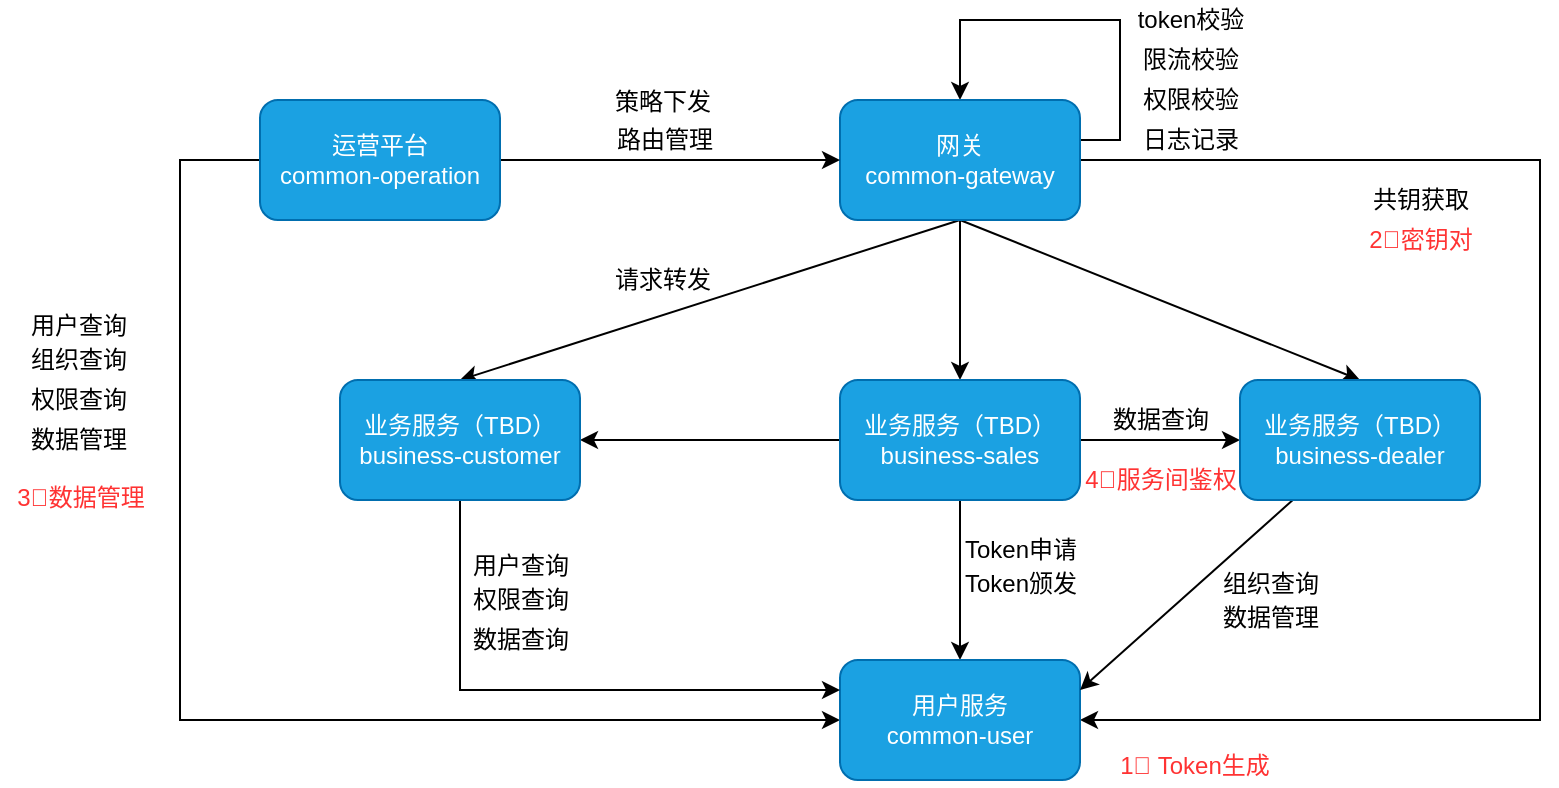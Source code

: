 <mxfile version="12.9.11" type="github"><diagram id="C5RBs43oDa-KdzZeNtuy" name="Page-1"><mxGraphModel dx="1398" dy="663" grid="0" gridSize="10" guides="1" tooltips="1" connect="1" arrows="1" fold="1" page="0" pageScale="1" pageWidth="827" pageHeight="1169" math="0" shadow="0"><root><mxCell id="WIyWlLk6GJQsqaUBKTNV-0"/><mxCell id="WIyWlLk6GJQsqaUBKTNV-1" parent="WIyWlLk6GJQsqaUBKTNV-0"/><mxCell id="v-lYcD13ATG6zVw5KtQD-14" style="edgeStyle=orthogonalEdgeStyle;rounded=0;orthogonalLoop=1;jettySize=auto;html=1;exitX=1;exitY=0.5;exitDx=0;exitDy=0;" edge="1" parent="WIyWlLk6GJQsqaUBKTNV-1" source="v-lYcD13ATG6zVw5KtQD-0" target="v-lYcD13ATG6zVw5KtQD-0"><mxGeometry relative="1" as="geometry"><mxPoint x="496" y="120" as="targetPoint"/><Array as="points"><mxPoint x="556" y="220"/><mxPoint x="576" y="220"/><mxPoint x="576" y="160"/><mxPoint x="496" y="160"/></Array></mxGeometry></mxCell><mxCell id="v-lYcD13ATG6zVw5KtQD-33" style="rounded=0;orthogonalLoop=1;jettySize=auto;html=1;exitX=0.5;exitY=1;exitDx=0;exitDy=0;entryX=0.5;entryY=0;entryDx=0;entryDy=0;" edge="1" parent="WIyWlLk6GJQsqaUBKTNV-1" source="v-lYcD13ATG6zVw5KtQD-0" target="v-lYcD13ATG6zVw5KtQD-6"><mxGeometry relative="1" as="geometry"/></mxCell><mxCell id="v-lYcD13ATG6zVw5KtQD-35" style="edgeStyle=none;rounded=0;orthogonalLoop=1;jettySize=auto;html=1;entryX=0.5;entryY=0;entryDx=0;entryDy=0;" edge="1" parent="WIyWlLk6GJQsqaUBKTNV-1" source="v-lYcD13ATG6zVw5KtQD-0" target="v-lYcD13ATG6zVw5KtQD-2"><mxGeometry relative="1" as="geometry"/></mxCell><mxCell id="v-lYcD13ATG6zVw5KtQD-36" style="edgeStyle=none;rounded=0;orthogonalLoop=1;jettySize=auto;html=1;exitX=0.5;exitY=1;exitDx=0;exitDy=0;entryX=0.5;entryY=0;entryDx=0;entryDy=0;" edge="1" parent="WIyWlLk6GJQsqaUBKTNV-1" source="v-lYcD13ATG6zVw5KtQD-0" target="v-lYcD13ATG6zVw5KtQD-3"><mxGeometry relative="1" as="geometry"/></mxCell><mxCell id="v-lYcD13ATG6zVw5KtQD-37" style="edgeStyle=orthogonalEdgeStyle;rounded=0;orthogonalLoop=1;jettySize=auto;html=1;entryX=1;entryY=0.5;entryDx=0;entryDy=0;" edge="1" parent="WIyWlLk6GJQsqaUBKTNV-1" source="v-lYcD13ATG6zVw5KtQD-0" target="v-lYcD13ATG6zVw5KtQD-8"><mxGeometry relative="1" as="geometry"><mxPoint x="786" y="520" as="targetPoint"/><Array as="points"><mxPoint x="786" y="230"/><mxPoint x="786" y="510"/></Array></mxGeometry></mxCell><mxCell id="v-lYcD13ATG6zVw5KtQD-0" value="网关&lt;br&gt;common-gateway" style="rounded=1;whiteSpace=wrap;html=1;fillColor=#1ba1e2;strokeColor=#006EAF;fontColor=#ffffff;" vertex="1" parent="WIyWlLk6GJQsqaUBKTNV-1"><mxGeometry x="436" y="200" width="120" height="60" as="geometry"/></mxCell><mxCell id="v-lYcD13ATG6zVw5KtQD-19" style="edgeStyle=orthogonalEdgeStyle;rounded=0;orthogonalLoop=1;jettySize=auto;html=1;entryX=0;entryY=0.5;entryDx=0;entryDy=0;" edge="1" parent="WIyWlLk6GJQsqaUBKTNV-1" source="v-lYcD13ATG6zVw5KtQD-10" target="v-lYcD13ATG6zVw5KtQD-0"><mxGeometry relative="1" as="geometry"/></mxCell><mxCell id="v-lYcD13ATG6zVw5KtQD-25" style="edgeStyle=orthogonalEdgeStyle;rounded=0;orthogonalLoop=1;jettySize=auto;html=1;entryX=0;entryY=0.5;entryDx=0;entryDy=0;" edge="1" parent="WIyWlLk6GJQsqaUBKTNV-1" source="v-lYcD13ATG6zVw5KtQD-10" target="v-lYcD13ATG6zVw5KtQD-8"><mxGeometry relative="1" as="geometry"><mxPoint x="76" y="630" as="targetPoint"/><Array as="points"><mxPoint x="106" y="230"/><mxPoint x="106" y="510"/></Array></mxGeometry></mxCell><mxCell id="v-lYcD13ATG6zVw5KtQD-10" value="运营平台&lt;br&gt;common-operation" style="rounded=1;whiteSpace=wrap;html=1;fillColor=#1ba1e2;strokeColor=#006EAF;fontColor=#ffffff;" vertex="1" parent="WIyWlLk6GJQsqaUBKTNV-1"><mxGeometry x="146" y="200" width="120" height="60" as="geometry"/></mxCell><mxCell id="v-lYcD13ATG6zVw5KtQD-4" value="" style="edgeStyle=orthogonalEdgeStyle;rounded=0;orthogonalLoop=1;jettySize=auto;html=1;" edge="1" parent="WIyWlLk6GJQsqaUBKTNV-1" source="v-lYcD13ATG6zVw5KtQD-2" target="v-lYcD13ATG6zVw5KtQD-3"><mxGeometry relative="1" as="geometry"/></mxCell><mxCell id="v-lYcD13ATG6zVw5KtQD-7" value="" style="edgeStyle=orthogonalEdgeStyle;rounded=0;orthogonalLoop=1;jettySize=auto;html=1;" edge="1" parent="WIyWlLk6GJQsqaUBKTNV-1" source="v-lYcD13ATG6zVw5KtQD-2" target="v-lYcD13ATG6zVw5KtQD-6"><mxGeometry relative="1" as="geometry"/></mxCell><mxCell id="v-lYcD13ATG6zVw5KtQD-9" value="" style="edgeStyle=orthogonalEdgeStyle;rounded=0;orthogonalLoop=1;jettySize=auto;html=1;" edge="1" parent="WIyWlLk6GJQsqaUBKTNV-1" source="v-lYcD13ATG6zVw5KtQD-2" target="v-lYcD13ATG6zVw5KtQD-8"><mxGeometry relative="1" as="geometry"/></mxCell><mxCell id="v-lYcD13ATG6zVw5KtQD-2" value="业务服务（TBD）&lt;br&gt;business-sales" style="rounded=1;whiteSpace=wrap;html=1;fillColor=#1ba1e2;strokeColor=#006EAF;fontColor=#ffffff;" vertex="1" parent="WIyWlLk6GJQsqaUBKTNV-1"><mxGeometry x="436" y="340" width="120" height="60" as="geometry"/></mxCell><mxCell id="v-lYcD13ATG6zVw5KtQD-8" value="用户服务&lt;br&gt;common-user" style="rounded=1;whiteSpace=wrap;html=1;fillColor=#1ba1e2;strokeColor=#006EAF;fontColor=#ffffff;" vertex="1" parent="WIyWlLk6GJQsqaUBKTNV-1"><mxGeometry x="436" y="480" width="120" height="60" as="geometry"/></mxCell><mxCell id="v-lYcD13ATG6zVw5KtQD-49" style="edgeStyle=orthogonalEdgeStyle;rounded=0;orthogonalLoop=1;jettySize=auto;html=1;entryX=0;entryY=0.25;entryDx=0;entryDy=0;fontColor=#FF3333;" edge="1" parent="WIyWlLk6GJQsqaUBKTNV-1" source="v-lYcD13ATG6zVw5KtQD-6" target="v-lYcD13ATG6zVw5KtQD-8"><mxGeometry relative="1" as="geometry"><Array as="points"><mxPoint x="246" y="495"/></Array></mxGeometry></mxCell><mxCell id="v-lYcD13ATG6zVw5KtQD-6" value="业务服务（TBD）&lt;br&gt;business-customer" style="rounded=1;whiteSpace=wrap;html=1;fillColor=#1ba1e2;strokeColor=#006EAF;fontColor=#ffffff;" vertex="1" parent="WIyWlLk6GJQsqaUBKTNV-1"><mxGeometry x="186" y="340" width="120" height="60" as="geometry"/></mxCell><mxCell id="v-lYcD13ATG6zVw5KtQD-53" style="edgeStyle=none;rounded=0;orthogonalLoop=1;jettySize=auto;html=1;entryX=1;entryY=0.25;entryDx=0;entryDy=0;fontColor=#FF3333;" edge="1" parent="WIyWlLk6GJQsqaUBKTNV-1" source="v-lYcD13ATG6zVw5KtQD-3" target="v-lYcD13ATG6zVw5KtQD-8"><mxGeometry relative="1" as="geometry"/></mxCell><mxCell id="v-lYcD13ATG6zVw5KtQD-3" value="业务服务（TBD）&lt;br&gt;business-dealer" style="rounded=1;whiteSpace=wrap;html=1;fillColor=#1ba1e2;strokeColor=#006EAF;fontColor=#ffffff;" vertex="1" parent="WIyWlLk6GJQsqaUBKTNV-1"><mxGeometry x="636" y="340" width="120" height="60" as="geometry"/></mxCell><mxCell id="v-lYcD13ATG6zVw5KtQD-15" value="token校验" style="text;html=1;align=center;verticalAlign=middle;resizable=0;points=[];autosize=1;" vertex="1" parent="WIyWlLk6GJQsqaUBKTNV-1"><mxGeometry x="576" y="150" width="70" height="20" as="geometry"/></mxCell><mxCell id="v-lYcD13ATG6zVw5KtQD-16" value="限流校验" style="text;html=1;align=center;verticalAlign=middle;resizable=0;points=[];autosize=1;" vertex="1" parent="WIyWlLk6GJQsqaUBKTNV-1"><mxGeometry x="581" y="170" width="60" height="20" as="geometry"/></mxCell><mxCell id="v-lYcD13ATG6zVw5KtQD-17" value="权限校验" style="text;html=1;align=center;verticalAlign=middle;resizable=0;points=[];autosize=1;" vertex="1" parent="WIyWlLk6GJQsqaUBKTNV-1"><mxGeometry x="581" y="190" width="60" height="20" as="geometry"/></mxCell><mxCell id="v-lYcD13ATG6zVw5KtQD-18" value="日志记录" style="text;html=1;align=center;verticalAlign=middle;resizable=0;points=[];autosize=1;" vertex="1" parent="WIyWlLk6GJQsqaUBKTNV-1"><mxGeometry x="581" y="210" width="60" height="20" as="geometry"/></mxCell><mxCell id="v-lYcD13ATG6zVw5KtQD-22" value="策略下发" style="text;html=1;align=center;verticalAlign=middle;resizable=0;points=[];autosize=1;" vertex="1" parent="WIyWlLk6GJQsqaUBKTNV-1"><mxGeometry x="317.01" y="191" width="60" height="20" as="geometry"/></mxCell><mxCell id="v-lYcD13ATG6zVw5KtQD-23" value="路由管理" style="text;html=1;align=center;verticalAlign=middle;resizable=0;points=[];autosize=1;" vertex="1" parent="WIyWlLk6GJQsqaUBKTNV-1"><mxGeometry x="318.01" y="210" width="60" height="20" as="geometry"/></mxCell><mxCell id="v-lYcD13ATG6zVw5KtQD-26" value="用户查询" style="text;html=1;align=center;verticalAlign=middle;resizable=0;points=[];autosize=1;" vertex="1" parent="WIyWlLk6GJQsqaUBKTNV-1"><mxGeometry x="25" y="303" width="60" height="20" as="geometry"/></mxCell><mxCell id="v-lYcD13ATG6zVw5KtQD-29" value="组织查询" style="text;html=1;align=center;verticalAlign=middle;resizable=0;points=[];autosize=1;" vertex="1" parent="WIyWlLk6GJQsqaUBKTNV-1"><mxGeometry x="25" y="320" width="60" height="20" as="geometry"/></mxCell><mxCell id="v-lYcD13ATG6zVw5KtQD-30" value="权限查询" style="text;html=1;align=center;verticalAlign=middle;resizable=0;points=[];autosize=1;" vertex="1" parent="WIyWlLk6GJQsqaUBKTNV-1"><mxGeometry x="25" y="340" width="60" height="20" as="geometry"/></mxCell><mxCell id="v-lYcD13ATG6zVw5KtQD-31" value="数据管理" style="text;html=1;align=center;verticalAlign=middle;resizable=0;points=[];autosize=1;" vertex="1" parent="WIyWlLk6GJQsqaUBKTNV-1"><mxGeometry x="25" y="360" width="60" height="20" as="geometry"/></mxCell><mxCell id="v-lYcD13ATG6zVw5KtQD-38" value="1⃣️ Token生成" style="text;html=1;align=center;verticalAlign=middle;resizable=0;points=[];autosize=1;fontColor=#FF3333;" vertex="1" parent="WIyWlLk6GJQsqaUBKTNV-1"><mxGeometry x="568" y="523" width="90" height="20" as="geometry"/></mxCell><mxCell id="v-lYcD13ATG6zVw5KtQD-39" value="2⃣️密钥对" style="text;html=1;align=center;verticalAlign=middle;resizable=0;points=[];autosize=1;fontColor=#FF3333;" vertex="1" parent="WIyWlLk6GJQsqaUBKTNV-1"><mxGeometry x="696" y="260" width="60" height="20" as="geometry"/></mxCell><mxCell id="v-lYcD13ATG6zVw5KtQD-40" value="&lt;font color=&quot;#000000&quot;&gt;共钥获取&lt;/font&gt;" style="text;html=1;align=center;verticalAlign=middle;resizable=0;points=[];autosize=1;fontColor=#FF3333;" vertex="1" parent="WIyWlLk6GJQsqaUBKTNV-1"><mxGeometry x="696" y="240" width="60" height="20" as="geometry"/></mxCell><mxCell id="v-lYcD13ATG6zVw5KtQD-43" value="3⃣️数据管理" style="text;html=1;align=center;verticalAlign=middle;resizable=0;points=[];autosize=1;fontColor=#FF3333;" vertex="1" parent="WIyWlLk6GJQsqaUBKTNV-1"><mxGeometry x="16" y="389" width="80" height="20" as="geometry"/></mxCell><mxCell id="v-lYcD13ATG6zVw5KtQD-44" value="4⃣️服务间鉴权" style="text;html=1;align=center;verticalAlign=middle;resizable=0;points=[];autosize=1;fontColor=#FF3333;" vertex="1" parent="WIyWlLk6GJQsqaUBKTNV-1"><mxGeometry x="551" y="380" width="90" height="20" as="geometry"/></mxCell><mxCell id="v-lYcD13ATG6zVw5KtQD-47" value="&lt;font color=&quot;#000000&quot;&gt;数据查询&lt;/font&gt;" style="text;html=1;align=center;verticalAlign=middle;resizable=0;points=[];autosize=1;fontColor=#FF3333;" vertex="1" parent="WIyWlLk6GJQsqaUBKTNV-1"><mxGeometry x="566" y="350" width="60" height="20" as="geometry"/></mxCell><mxCell id="v-lYcD13ATG6zVw5KtQD-48" value="&lt;font color=&quot;#000000&quot;&gt;请求转发&lt;/font&gt;" style="text;html=1;align=center;verticalAlign=middle;resizable=0;points=[];autosize=1;fontColor=#FF3333;" vertex="1" parent="WIyWlLk6GJQsqaUBKTNV-1"><mxGeometry x="317.01" y="280" width="60" height="20" as="geometry"/></mxCell><mxCell id="v-lYcD13ATG6zVw5KtQD-50" value="用户查询" style="text;html=1;align=center;verticalAlign=middle;resizable=0;points=[];autosize=1;" vertex="1" parent="WIyWlLk6GJQsqaUBKTNV-1"><mxGeometry x="246" y="423" width="60" height="20" as="geometry"/></mxCell><mxCell id="v-lYcD13ATG6zVw5KtQD-51" value="权限查询" style="text;html=1;align=center;verticalAlign=middle;resizable=0;points=[];autosize=1;" vertex="1" parent="WIyWlLk6GJQsqaUBKTNV-1"><mxGeometry x="246" y="440" width="60" height="20" as="geometry"/></mxCell><mxCell id="v-lYcD13ATG6zVw5KtQD-52" value="数据查询" style="text;html=1;align=center;verticalAlign=middle;resizable=0;points=[];autosize=1;" vertex="1" parent="WIyWlLk6GJQsqaUBKTNV-1"><mxGeometry x="246" y="460" width="60" height="20" as="geometry"/></mxCell><mxCell id="v-lYcD13ATG6zVw5KtQD-54" value="Token申请" style="text;html=1;align=center;verticalAlign=middle;resizable=0;points=[];autosize=1;" vertex="1" parent="WIyWlLk6GJQsqaUBKTNV-1"><mxGeometry x="491" y="414.5" width="70" height="20" as="geometry"/></mxCell><mxCell id="v-lYcD13ATG6zVw5KtQD-55" value="Token颁发" style="text;html=1;align=center;verticalAlign=middle;resizable=0;points=[];autosize=1;" vertex="1" parent="WIyWlLk6GJQsqaUBKTNV-1"><mxGeometry x="491" y="431.5" width="70" height="20" as="geometry"/></mxCell><mxCell id="v-lYcD13ATG6zVw5KtQD-59" value="组织查询" style="text;html=1;align=center;verticalAlign=middle;resizable=0;points=[];autosize=1;" vertex="1" parent="WIyWlLk6GJQsqaUBKTNV-1"><mxGeometry x="621" y="431.5" width="60" height="20" as="geometry"/></mxCell><mxCell id="v-lYcD13ATG6zVw5KtQD-60" value="数据管理" style="text;html=1;align=center;verticalAlign=middle;resizable=0;points=[];autosize=1;" vertex="1" parent="WIyWlLk6GJQsqaUBKTNV-1"><mxGeometry x="621" y="448.5" width="60" height="20" as="geometry"/></mxCell></root></mxGraphModel></diagram></mxfile>